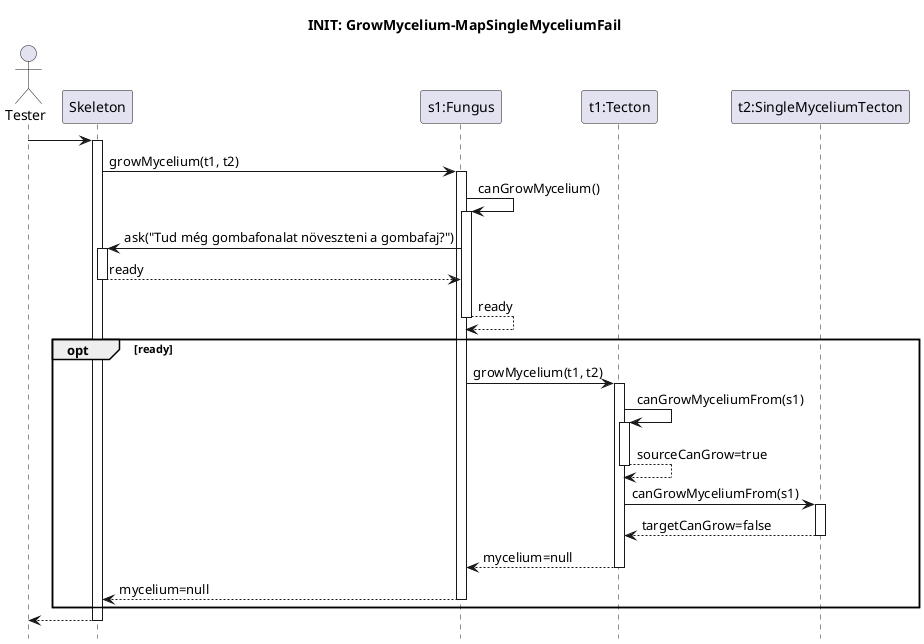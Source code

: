 @startuml grow-mycelium-success
hide footbox

title INIT: GrowMycelium-MapSingleMyceliumFail

actor Tester
participant Skeleton
participant "s1:Fungus" as species
participant "t1:Tecton" as source
participant "t2:SingleMyceliumTecton" as target

Tester -> Skeleton
activate Skeleton

Skeleton -> species : growMycelium(t1, t2)
activate species

species -> species : canGrowMycelium()
activate species

Skeleton <- species : ask("Tud még gombafonalat növeszteni a gombafaj?")
activate Skeleton
return ready

return ready

opt ready

    species -> source : growMycelium(t1, t2)
    activate source
        source -> source : canGrowMyceliumFrom(s1)
        activate source
        return sourceCanGrow=true

        source -> target : canGrowMyceliumFrom(s1)
        activate target
        return targetCanGrow=false

        return mycelium=null

    return mycelium=null
end
return

@enduml